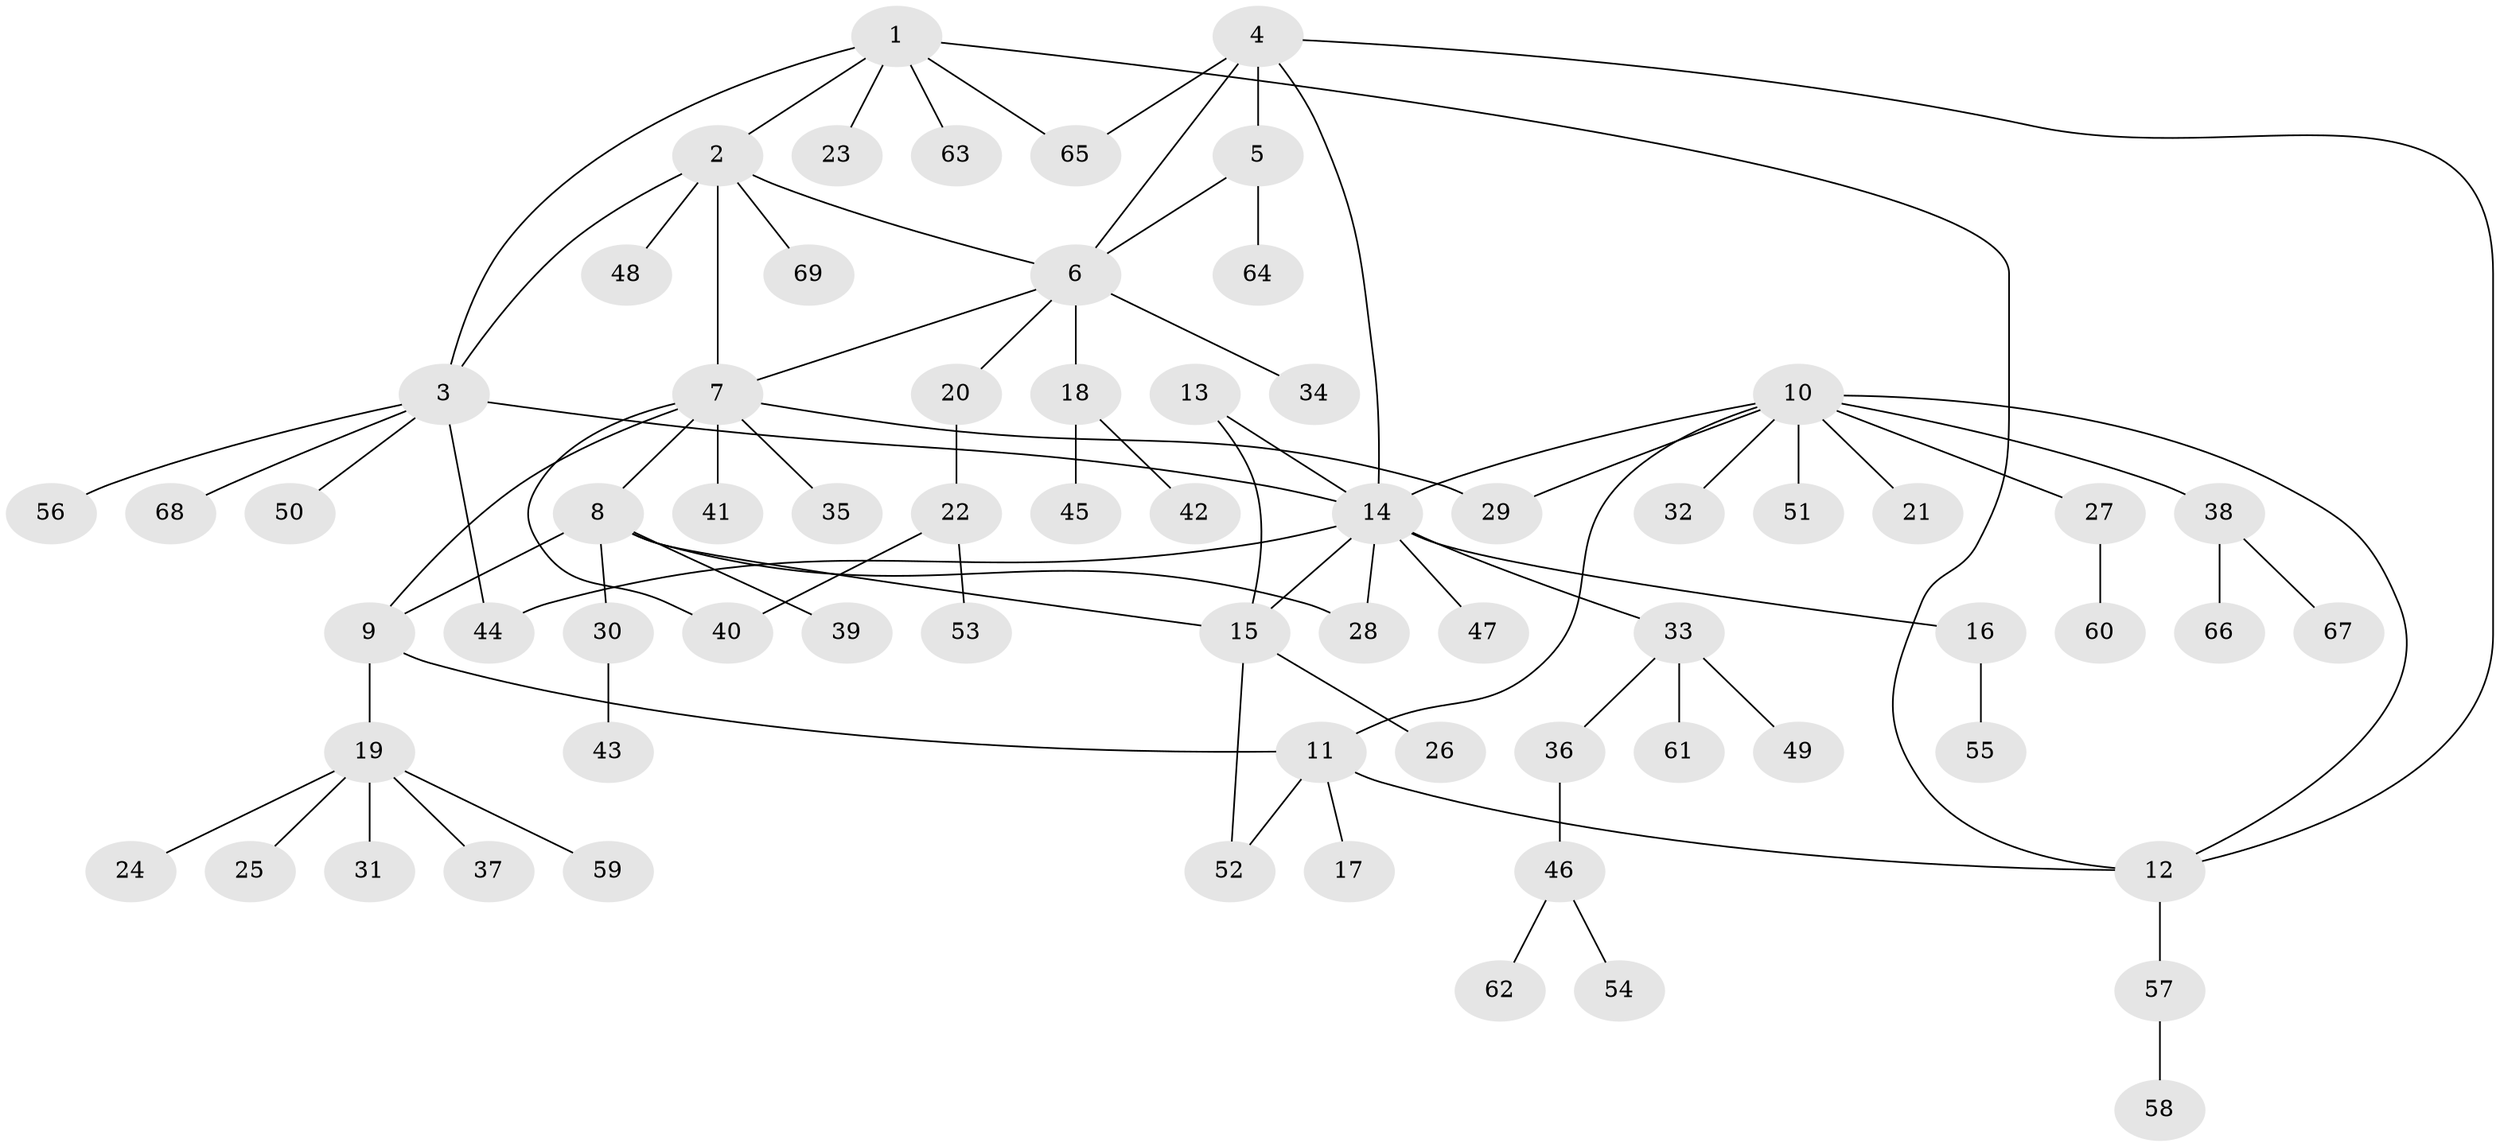 // coarse degree distribution, {5: 0.08, 6: 0.04, 11: 0.02, 7: 0.04, 4: 0.06, 8: 0.02, 1: 0.52, 2: 0.16, 3: 0.06}
// Generated by graph-tools (version 1.1) at 2025/42/03/06/25 10:42:09]
// undirected, 69 vertices, 85 edges
graph export_dot {
graph [start="1"]
  node [color=gray90,style=filled];
  1;
  2;
  3;
  4;
  5;
  6;
  7;
  8;
  9;
  10;
  11;
  12;
  13;
  14;
  15;
  16;
  17;
  18;
  19;
  20;
  21;
  22;
  23;
  24;
  25;
  26;
  27;
  28;
  29;
  30;
  31;
  32;
  33;
  34;
  35;
  36;
  37;
  38;
  39;
  40;
  41;
  42;
  43;
  44;
  45;
  46;
  47;
  48;
  49;
  50;
  51;
  52;
  53;
  54;
  55;
  56;
  57;
  58;
  59;
  60;
  61;
  62;
  63;
  64;
  65;
  66;
  67;
  68;
  69;
  1 -- 2;
  1 -- 3;
  1 -- 12;
  1 -- 23;
  1 -- 63;
  1 -- 65;
  2 -- 3;
  2 -- 6;
  2 -- 7;
  2 -- 48;
  2 -- 69;
  3 -- 14;
  3 -- 44;
  3 -- 50;
  3 -- 56;
  3 -- 68;
  4 -- 5;
  4 -- 6;
  4 -- 12;
  4 -- 14;
  4 -- 65;
  5 -- 6;
  5 -- 64;
  6 -- 7;
  6 -- 18;
  6 -- 20;
  6 -- 34;
  7 -- 8;
  7 -- 9;
  7 -- 29;
  7 -- 35;
  7 -- 40;
  7 -- 41;
  8 -- 9;
  8 -- 15;
  8 -- 28;
  8 -- 30;
  8 -- 39;
  9 -- 11;
  9 -- 19;
  10 -- 11;
  10 -- 12;
  10 -- 14;
  10 -- 21;
  10 -- 27;
  10 -- 29;
  10 -- 32;
  10 -- 38;
  10 -- 51;
  11 -- 12;
  11 -- 17;
  11 -- 52;
  12 -- 57;
  13 -- 14;
  13 -- 15;
  14 -- 15;
  14 -- 16;
  14 -- 28;
  14 -- 33;
  14 -- 44;
  14 -- 47;
  15 -- 26;
  15 -- 52;
  16 -- 55;
  18 -- 42;
  18 -- 45;
  19 -- 24;
  19 -- 25;
  19 -- 31;
  19 -- 37;
  19 -- 59;
  20 -- 22;
  22 -- 40;
  22 -- 53;
  27 -- 60;
  30 -- 43;
  33 -- 36;
  33 -- 49;
  33 -- 61;
  36 -- 46;
  38 -- 66;
  38 -- 67;
  46 -- 54;
  46 -- 62;
  57 -- 58;
}

